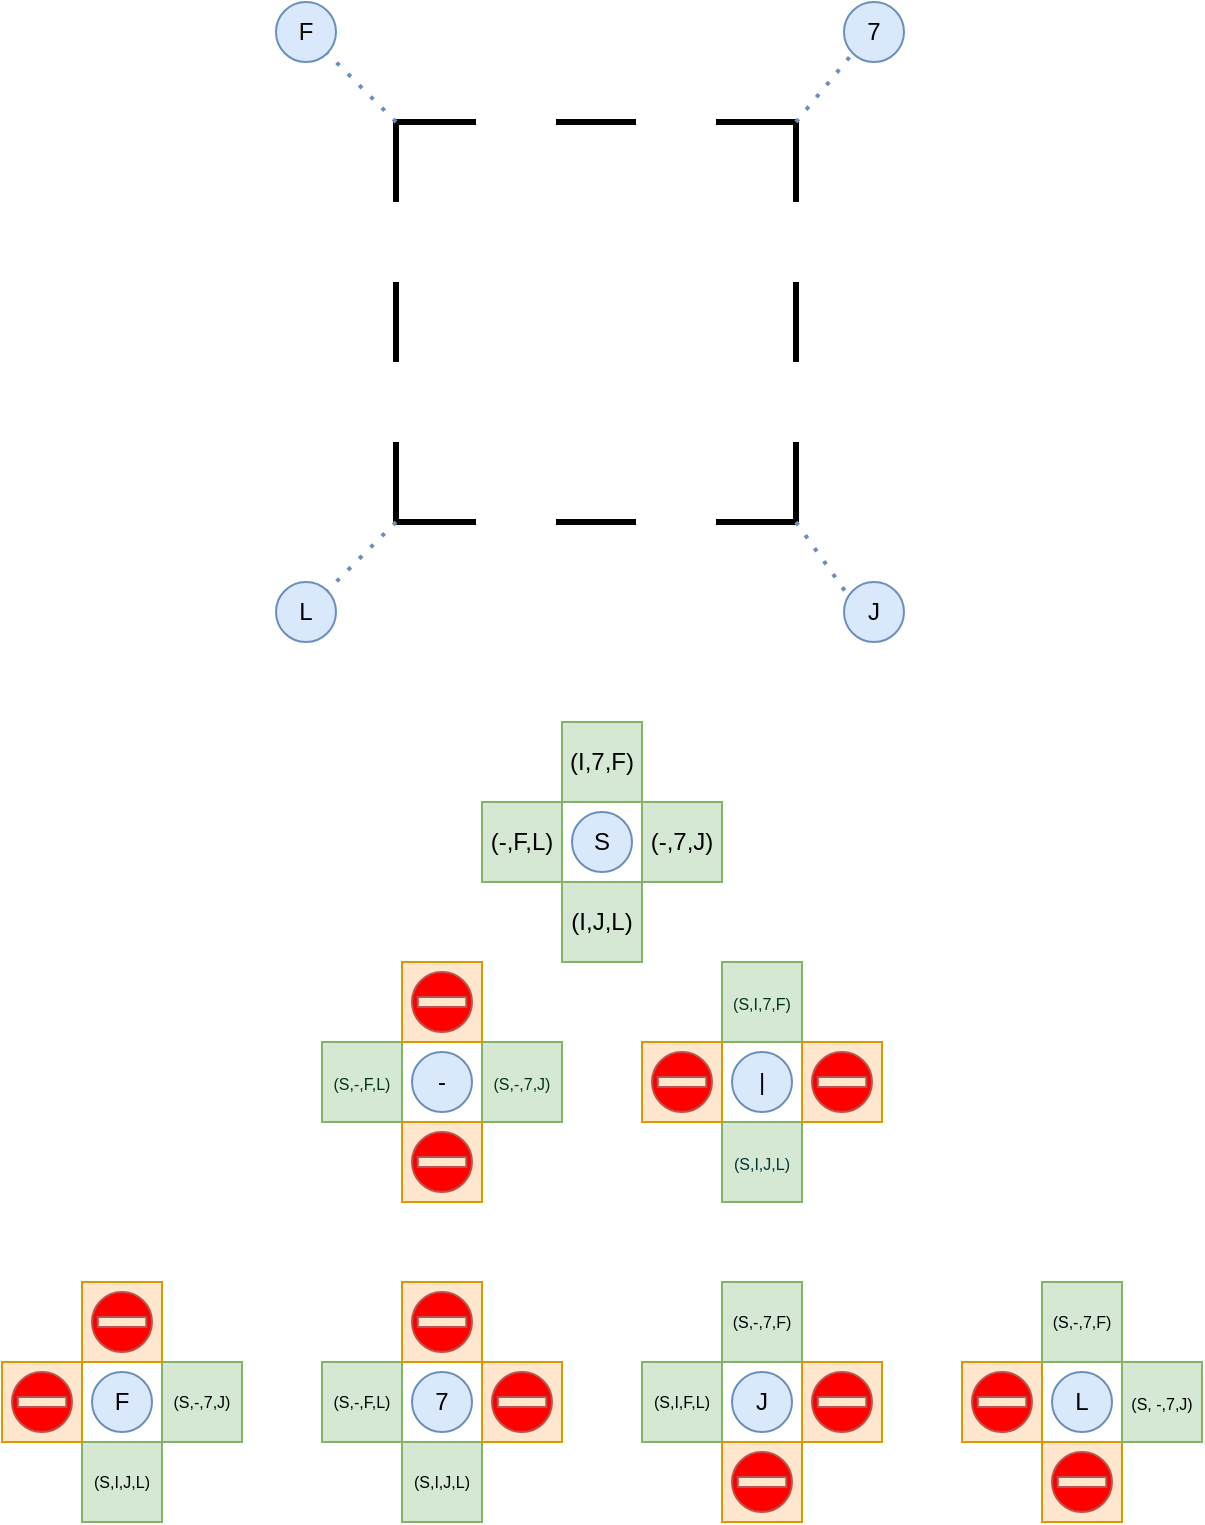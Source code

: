 <mxfile version="22.1.2" type="device" pages="2">
  <diagram name="Part-1" id="f9wUE7ykQwgyWdVlDdMh">
    <mxGraphModel dx="1114" dy="796" grid="1" gridSize="10" guides="1" tooltips="1" connect="1" arrows="1" fold="1" page="1" pageScale="1" pageWidth="827" pageHeight="1169" math="0" shadow="0">
      <root>
        <mxCell id="0" />
        <mxCell id="1" parent="0" />
        <mxCell id="UBGJ6ZkFQAMO-ZRIG8c_-27" value="" style="whiteSpace=wrap;html=1;aspect=fixed;" parent="1" vertex="1">
          <mxGeometry x="400" y="480" width="40" height="40" as="geometry" />
        </mxCell>
        <mxCell id="UBGJ6ZkFQAMO-ZRIG8c_-28" value="(-,7,J)" style="whiteSpace=wrap;html=1;aspect=fixed;fillColor=#d5e8d4;strokeColor=#82b366;" parent="1" vertex="1">
          <mxGeometry x="440" y="480" width="40" height="40" as="geometry" />
        </mxCell>
        <mxCell id="UBGJ6ZkFQAMO-ZRIG8c_-29" value="(I,J,L)" style="whiteSpace=wrap;html=1;aspect=fixed;fillColor=#d5e8d4;strokeColor=#82b366;" parent="1" vertex="1">
          <mxGeometry x="400" y="520" width="40" height="40" as="geometry" />
        </mxCell>
        <mxCell id="UBGJ6ZkFQAMO-ZRIG8c_-30" value="(-,F,L)" style="whiteSpace=wrap;html=1;aspect=fixed;fillColor=#d5e8d4;strokeColor=#82b366;" parent="1" vertex="1">
          <mxGeometry x="360" y="480" width="40" height="40" as="geometry" />
        </mxCell>
        <mxCell id="UBGJ6ZkFQAMO-ZRIG8c_-31" value="(I,7,F)" style="whiteSpace=wrap;html=1;aspect=fixed;fillColor=#d5e8d4;strokeColor=#82b366;" parent="1" vertex="1">
          <mxGeometry x="400" y="440" width="40" height="40" as="geometry" />
        </mxCell>
        <mxCell id="UBGJ6ZkFQAMO-ZRIG8c_-32" value="S" style="ellipse;whiteSpace=wrap;html=1;aspect=fixed;fillColor=#dae8fc;strokeColor=#6c8ebf;" parent="1" vertex="1">
          <mxGeometry x="405" y="485" width="30" height="30" as="geometry" />
        </mxCell>
        <mxCell id="UBGJ6ZkFQAMO-ZRIG8c_-33" value="" style="whiteSpace=wrap;html=1;aspect=fixed;" parent="1" vertex="1">
          <mxGeometry x="320" y="600" width="40" height="40" as="geometry" />
        </mxCell>
        <mxCell id="UBGJ6ZkFQAMO-ZRIG8c_-34" value="&lt;font style=&quot;font-size: 8px;&quot; color=&quot;#00331a&quot;&gt;(S,-,7,J)&lt;/font&gt;" style="whiteSpace=wrap;html=1;aspect=fixed;fillColor=#d5e8d4;strokeColor=#82b366;" parent="1" vertex="1">
          <mxGeometry x="360" y="600" width="40" height="40" as="geometry" />
        </mxCell>
        <mxCell id="UBGJ6ZkFQAMO-ZRIG8c_-36" value="&lt;font style=&quot;font-size: 8px;&quot; color=&quot;#00331a&quot;&gt;(S,-,F,L)&lt;/font&gt;" style="whiteSpace=wrap;html=1;aspect=fixed;fillColor=#d5e8d4;strokeColor=#82b366;" parent="1" vertex="1">
          <mxGeometry x="280" y="600" width="40" height="40" as="geometry" />
        </mxCell>
        <mxCell id="UBGJ6ZkFQAMO-ZRIG8c_-38" value="-" style="ellipse;whiteSpace=wrap;html=1;aspect=fixed;fillColor=#dae8fc;strokeColor=#6c8ebf;" parent="1" vertex="1">
          <mxGeometry x="325" y="605" width="30" height="30" as="geometry" />
        </mxCell>
        <mxCell id="UBGJ6ZkFQAMO-ZRIG8c_-43" value="" style="whiteSpace=wrap;html=1;aspect=fixed;" parent="1" vertex="1">
          <mxGeometry x="480" y="600" width="40" height="40" as="geometry" />
        </mxCell>
        <mxCell id="UBGJ6ZkFQAMO-ZRIG8c_-45" value="&lt;font color=&quot;#003333&quot; style=&quot;font-size: 8px;&quot;&gt;(S,I,J,L)&lt;/font&gt;" style="whiteSpace=wrap;html=1;aspect=fixed;fillColor=#d5e8d4;strokeColor=#82b366;" parent="1" vertex="1">
          <mxGeometry x="480" y="640" width="40" height="40" as="geometry" />
        </mxCell>
        <mxCell id="UBGJ6ZkFQAMO-ZRIG8c_-47" value="&lt;font color=&quot;#00331a&quot; style=&quot;font-size: 8px;&quot;&gt;(S,I,7,F)&lt;/font&gt;" style="whiteSpace=wrap;html=1;aspect=fixed;fillColor=#d5e8d4;strokeColor=#82b366;" parent="1" vertex="1">
          <mxGeometry x="480" y="560" width="40" height="40" as="geometry" />
        </mxCell>
        <mxCell id="UBGJ6ZkFQAMO-ZRIG8c_-48" value="|" style="ellipse;whiteSpace=wrap;html=1;aspect=fixed;fillColor=#dae8fc;strokeColor=#6c8ebf;" parent="1" vertex="1">
          <mxGeometry x="485" y="605" width="30" height="30" as="geometry" />
        </mxCell>
        <mxCell id="UBGJ6ZkFQAMO-ZRIG8c_-49" value="" style="whiteSpace=wrap;html=1;aspect=fixed;" parent="1" vertex="1">
          <mxGeometry x="160" y="760" width="40" height="40" as="geometry" />
        </mxCell>
        <mxCell id="UBGJ6ZkFQAMO-ZRIG8c_-50" value="(S,-,7,J)" style="whiteSpace=wrap;html=1;aspect=fixed;fillColor=#d5e8d4;strokeColor=#82b366;fontSize=8;" parent="1" vertex="1">
          <mxGeometry x="200" y="760" width="40" height="40" as="geometry" />
        </mxCell>
        <mxCell id="UBGJ6ZkFQAMO-ZRIG8c_-51" value="(S,I,J,L)" style="whiteSpace=wrap;html=1;aspect=fixed;fillColor=#d5e8d4;strokeColor=#82b366;fontSize=8;" parent="1" vertex="1">
          <mxGeometry x="160" y="800" width="40" height="40" as="geometry" />
        </mxCell>
        <mxCell id="UBGJ6ZkFQAMO-ZRIG8c_-54" value="F" style="ellipse;whiteSpace=wrap;html=1;aspect=fixed;fillColor=#dae8fc;strokeColor=#6c8ebf;" parent="1" vertex="1">
          <mxGeometry x="165" y="765" width="30" height="30" as="geometry" />
        </mxCell>
        <mxCell id="UBGJ6ZkFQAMO-ZRIG8c_-58" value="" style="group" parent="1" vertex="1" connectable="0">
          <mxGeometry x="160" y="720" width="40" height="40" as="geometry" />
        </mxCell>
        <mxCell id="UBGJ6ZkFQAMO-ZRIG8c_-55" value="" style="whiteSpace=wrap;html=1;aspect=fixed;fillColor=#ffe6cc;strokeColor=#d79b00;" parent="UBGJ6ZkFQAMO-ZRIG8c_-58" vertex="1">
          <mxGeometry width="40" height="40" as="geometry" />
        </mxCell>
        <mxCell id="UBGJ6ZkFQAMO-ZRIG8c_-56" value="" style="shape=mxgraph.signs.safety.no_entry;html=1;pointerEvents=1;fillColor=#FF0000;strokeColor=#b85450;verticalLabelPosition=bottom;verticalAlign=top;align=center;" parent="UBGJ6ZkFQAMO-ZRIG8c_-58" vertex="1">
          <mxGeometry x="5" y="5" width="30" height="30" as="geometry" />
        </mxCell>
        <mxCell id="UBGJ6ZkFQAMO-ZRIG8c_-59" value="" style="group" parent="1" vertex="1" connectable="0">
          <mxGeometry x="120" y="760" width="40" height="40" as="geometry" />
        </mxCell>
        <mxCell id="UBGJ6ZkFQAMO-ZRIG8c_-60" value="" style="whiteSpace=wrap;html=1;aspect=fixed;fillColor=#ffe6cc;strokeColor=#d79b00;" parent="UBGJ6ZkFQAMO-ZRIG8c_-59" vertex="1">
          <mxGeometry width="40" height="40" as="geometry" />
        </mxCell>
        <mxCell id="UBGJ6ZkFQAMO-ZRIG8c_-61" value="" style="shape=mxgraph.signs.safety.no_entry;html=1;pointerEvents=1;fillColor=#FF0000;strokeColor=#b85450;verticalLabelPosition=bottom;verticalAlign=top;align=center;" parent="UBGJ6ZkFQAMO-ZRIG8c_-59" vertex="1">
          <mxGeometry x="5" y="5" width="30" height="30" as="geometry" />
        </mxCell>
        <mxCell id="UBGJ6ZkFQAMO-ZRIG8c_-62" value="" style="group" parent="1" vertex="1" connectable="0">
          <mxGeometry x="320" y="640" width="40" height="40" as="geometry" />
        </mxCell>
        <mxCell id="UBGJ6ZkFQAMO-ZRIG8c_-63" value="" style="whiteSpace=wrap;html=1;aspect=fixed;fillColor=#ffe6cc;strokeColor=#d79b00;" parent="UBGJ6ZkFQAMO-ZRIG8c_-62" vertex="1">
          <mxGeometry width="40" height="40" as="geometry" />
        </mxCell>
        <mxCell id="UBGJ6ZkFQAMO-ZRIG8c_-64" value="" style="shape=mxgraph.signs.safety.no_entry;html=1;pointerEvents=1;fillColor=#FF0000;strokeColor=#b85450;verticalLabelPosition=bottom;verticalAlign=top;align=center;" parent="UBGJ6ZkFQAMO-ZRIG8c_-62" vertex="1">
          <mxGeometry x="5" y="5" width="30" height="30" as="geometry" />
        </mxCell>
        <mxCell id="UBGJ6ZkFQAMO-ZRIG8c_-65" value="" style="group" parent="1" vertex="1" connectable="0">
          <mxGeometry x="320" y="560" width="40" height="40" as="geometry" />
        </mxCell>
        <mxCell id="UBGJ6ZkFQAMO-ZRIG8c_-66" value="" style="whiteSpace=wrap;html=1;aspect=fixed;fillColor=#ffe6cc;strokeColor=#d79b00;" parent="UBGJ6ZkFQAMO-ZRIG8c_-65" vertex="1">
          <mxGeometry width="40" height="40" as="geometry" />
        </mxCell>
        <mxCell id="UBGJ6ZkFQAMO-ZRIG8c_-67" value="" style="shape=mxgraph.signs.safety.no_entry;html=1;pointerEvents=1;fillColor=#FF0000;strokeColor=#b85450;verticalLabelPosition=bottom;verticalAlign=top;align=center;" parent="UBGJ6ZkFQAMO-ZRIG8c_-65" vertex="1">
          <mxGeometry x="5" y="5" width="30" height="30" as="geometry" />
        </mxCell>
        <mxCell id="UBGJ6ZkFQAMO-ZRIG8c_-68" value="" style="group" parent="1" vertex="1" connectable="0">
          <mxGeometry x="440" y="600" width="40" height="40" as="geometry" />
        </mxCell>
        <mxCell id="UBGJ6ZkFQAMO-ZRIG8c_-69" value="" style="whiteSpace=wrap;html=1;aspect=fixed;fillColor=#ffe6cc;strokeColor=#d79b00;" parent="UBGJ6ZkFQAMO-ZRIG8c_-68" vertex="1">
          <mxGeometry width="40" height="40" as="geometry" />
        </mxCell>
        <mxCell id="UBGJ6ZkFQAMO-ZRIG8c_-70" value="" style="shape=mxgraph.signs.safety.no_entry;html=1;pointerEvents=1;fillColor=#FF0000;strokeColor=#b85450;verticalLabelPosition=bottom;verticalAlign=top;align=center;" parent="UBGJ6ZkFQAMO-ZRIG8c_-68" vertex="1">
          <mxGeometry x="5" y="5" width="30" height="30" as="geometry" />
        </mxCell>
        <mxCell id="UBGJ6ZkFQAMO-ZRIG8c_-71" value="" style="group" parent="1" vertex="1" connectable="0">
          <mxGeometry x="520" y="600" width="40" height="40" as="geometry" />
        </mxCell>
        <mxCell id="UBGJ6ZkFQAMO-ZRIG8c_-72" value="" style="whiteSpace=wrap;html=1;aspect=fixed;fillColor=#ffe6cc;strokeColor=#d79b00;" parent="UBGJ6ZkFQAMO-ZRIG8c_-71" vertex="1">
          <mxGeometry width="40" height="40" as="geometry" />
        </mxCell>
        <mxCell id="UBGJ6ZkFQAMO-ZRIG8c_-73" value="" style="shape=mxgraph.signs.safety.no_entry;html=1;pointerEvents=1;fillColor=#FF0000;strokeColor=#b85450;verticalLabelPosition=bottom;verticalAlign=top;align=center;" parent="UBGJ6ZkFQAMO-ZRIG8c_-71" vertex="1">
          <mxGeometry x="5" y="5" width="30" height="30" as="geometry" />
        </mxCell>
        <mxCell id="UBGJ6ZkFQAMO-ZRIG8c_-76" value="" style="whiteSpace=wrap;html=1;aspect=fixed;" parent="1" vertex="1">
          <mxGeometry x="320" y="760" width="40" height="40" as="geometry" />
        </mxCell>
        <mxCell id="UBGJ6ZkFQAMO-ZRIG8c_-77" value="(S,-,F,L)" style="whiteSpace=wrap;html=1;aspect=fixed;fillColor=#d5e8d4;strokeColor=#82b366;fontSize=8;" parent="1" vertex="1">
          <mxGeometry x="280" y="760" width="40" height="40" as="geometry" />
        </mxCell>
        <mxCell id="UBGJ6ZkFQAMO-ZRIG8c_-78" value="(S,I,J,L)" style="whiteSpace=wrap;html=1;aspect=fixed;fillColor=#d5e8d4;strokeColor=#82b366;fontSize=8;" parent="1" vertex="1">
          <mxGeometry x="320" y="800" width="40" height="40" as="geometry" />
        </mxCell>
        <mxCell id="UBGJ6ZkFQAMO-ZRIG8c_-79" value="7" style="ellipse;whiteSpace=wrap;html=1;aspect=fixed;fillColor=#dae8fc;strokeColor=#6c8ebf;" parent="1" vertex="1">
          <mxGeometry x="325" y="765" width="30" height="30" as="geometry" />
        </mxCell>
        <mxCell id="UBGJ6ZkFQAMO-ZRIG8c_-80" value="" style="group" parent="1" vertex="1" connectable="0">
          <mxGeometry x="320" y="720" width="40" height="40" as="geometry" />
        </mxCell>
        <mxCell id="UBGJ6ZkFQAMO-ZRIG8c_-81" value="" style="whiteSpace=wrap;html=1;aspect=fixed;fillColor=#ffe6cc;strokeColor=#d79b00;" parent="UBGJ6ZkFQAMO-ZRIG8c_-80" vertex="1">
          <mxGeometry width="40" height="40" as="geometry" />
        </mxCell>
        <mxCell id="UBGJ6ZkFQAMO-ZRIG8c_-82" value="" style="shape=mxgraph.signs.safety.no_entry;html=1;pointerEvents=1;fillColor=#FF0000;strokeColor=#b85450;verticalLabelPosition=bottom;verticalAlign=top;align=center;" parent="UBGJ6ZkFQAMO-ZRIG8c_-80" vertex="1">
          <mxGeometry x="5" y="5" width="30" height="30" as="geometry" />
        </mxCell>
        <mxCell id="UBGJ6ZkFQAMO-ZRIG8c_-83" value="" style="group" parent="1" vertex="1" connectable="0">
          <mxGeometry x="360" y="760" width="40" height="40" as="geometry" />
        </mxCell>
        <mxCell id="UBGJ6ZkFQAMO-ZRIG8c_-84" value="" style="whiteSpace=wrap;html=1;aspect=fixed;fillColor=#ffe6cc;strokeColor=#d79b00;" parent="UBGJ6ZkFQAMO-ZRIG8c_-83" vertex="1">
          <mxGeometry width="40" height="40" as="geometry" />
        </mxCell>
        <mxCell id="UBGJ6ZkFQAMO-ZRIG8c_-85" value="" style="shape=mxgraph.signs.safety.no_entry;html=1;pointerEvents=1;fillColor=#FF0000;strokeColor=#b85450;verticalLabelPosition=bottom;verticalAlign=top;align=center;" parent="UBGJ6ZkFQAMO-ZRIG8c_-83" vertex="1">
          <mxGeometry x="5" y="5" width="30" height="30" as="geometry" />
        </mxCell>
        <mxCell id="UBGJ6ZkFQAMO-ZRIG8c_-86" value="" style="whiteSpace=wrap;html=1;aspect=fixed;" parent="1" vertex="1">
          <mxGeometry x="480" y="760" width="40" height="40" as="geometry" />
        </mxCell>
        <mxCell id="UBGJ6ZkFQAMO-ZRIG8c_-87" value="(S,-,7,F)" style="whiteSpace=wrap;html=1;aspect=fixed;fillColor=#d5e8d4;strokeColor=#82b366;fontSize=8;" parent="1" vertex="1">
          <mxGeometry x="480" y="720" width="40" height="40" as="geometry" />
        </mxCell>
        <mxCell id="UBGJ6ZkFQAMO-ZRIG8c_-88" value="(S,I,F,L)" style="whiteSpace=wrap;html=1;aspect=fixed;fillColor=#d5e8d4;strokeColor=#82b366;fontSize=8;" parent="1" vertex="1">
          <mxGeometry x="440" y="760" width="40" height="40" as="geometry" />
        </mxCell>
        <mxCell id="UBGJ6ZkFQAMO-ZRIG8c_-89" value="J" style="ellipse;whiteSpace=wrap;html=1;aspect=fixed;fillColor=#dae8fc;strokeColor=#6c8ebf;" parent="1" vertex="1">
          <mxGeometry x="485" y="765" width="30" height="30" as="geometry" />
        </mxCell>
        <mxCell id="UBGJ6ZkFQAMO-ZRIG8c_-90" value="" style="group" parent="1" vertex="1" connectable="0">
          <mxGeometry x="520" y="760" width="40" height="40" as="geometry" />
        </mxCell>
        <mxCell id="UBGJ6ZkFQAMO-ZRIG8c_-91" value="" style="whiteSpace=wrap;html=1;aspect=fixed;fillColor=#ffe6cc;strokeColor=#d79b00;" parent="UBGJ6ZkFQAMO-ZRIG8c_-90" vertex="1">
          <mxGeometry width="40" height="40" as="geometry" />
        </mxCell>
        <mxCell id="UBGJ6ZkFQAMO-ZRIG8c_-92" value="" style="shape=mxgraph.signs.safety.no_entry;html=1;pointerEvents=1;fillColor=#FF0000;strokeColor=#b85450;verticalLabelPosition=bottom;verticalAlign=top;align=center;" parent="UBGJ6ZkFQAMO-ZRIG8c_-90" vertex="1">
          <mxGeometry x="5" y="5" width="30" height="30" as="geometry" />
        </mxCell>
        <mxCell id="UBGJ6ZkFQAMO-ZRIG8c_-93" value="" style="group" parent="1" vertex="1" connectable="0">
          <mxGeometry x="480" y="800" width="40" height="40" as="geometry" />
        </mxCell>
        <mxCell id="UBGJ6ZkFQAMO-ZRIG8c_-94" value="" style="whiteSpace=wrap;html=1;aspect=fixed;fillColor=#ffe6cc;strokeColor=#d79b00;" parent="UBGJ6ZkFQAMO-ZRIG8c_-93" vertex="1">
          <mxGeometry width="40" height="40" as="geometry" />
        </mxCell>
        <mxCell id="UBGJ6ZkFQAMO-ZRIG8c_-95" value="" style="shape=mxgraph.signs.safety.no_entry;html=1;pointerEvents=1;fillColor=#FF0000;strokeColor=#b85450;verticalLabelPosition=bottom;verticalAlign=top;align=center;" parent="UBGJ6ZkFQAMO-ZRIG8c_-93" vertex="1">
          <mxGeometry x="5" y="5" width="30" height="30" as="geometry" />
        </mxCell>
        <mxCell id="UBGJ6ZkFQAMO-ZRIG8c_-96" value="" style="whiteSpace=wrap;html=1;aspect=fixed;" parent="1" vertex="1">
          <mxGeometry x="640" y="760" width="40" height="40" as="geometry" />
        </mxCell>
        <mxCell id="UBGJ6ZkFQAMO-ZRIG8c_-99" value="L" style="ellipse;whiteSpace=wrap;html=1;aspect=fixed;fillColor=#dae8fc;strokeColor=#6c8ebf;" parent="1" vertex="1">
          <mxGeometry x="645" y="765" width="30" height="30" as="geometry" />
        </mxCell>
        <mxCell id="UBGJ6ZkFQAMO-ZRIG8c_-100" value="" style="group" parent="1" vertex="1" connectable="0">
          <mxGeometry x="640" y="800" width="40" height="40" as="geometry" />
        </mxCell>
        <mxCell id="UBGJ6ZkFQAMO-ZRIG8c_-101" value="" style="whiteSpace=wrap;html=1;aspect=fixed;fillColor=#ffe6cc;strokeColor=#d79b00;" parent="UBGJ6ZkFQAMO-ZRIG8c_-100" vertex="1">
          <mxGeometry width="40" height="40" as="geometry" />
        </mxCell>
        <mxCell id="UBGJ6ZkFQAMO-ZRIG8c_-102" value="" style="shape=mxgraph.signs.safety.no_entry;html=1;pointerEvents=1;fillColor=#FF0000;strokeColor=#b85450;verticalLabelPosition=bottom;verticalAlign=top;align=center;" parent="UBGJ6ZkFQAMO-ZRIG8c_-100" vertex="1">
          <mxGeometry x="5" y="5" width="30" height="30" as="geometry" />
        </mxCell>
        <mxCell id="UBGJ6ZkFQAMO-ZRIG8c_-103" value="" style="group" parent="1" vertex="1" connectable="0">
          <mxGeometry x="600" y="760" width="40" height="40" as="geometry" />
        </mxCell>
        <mxCell id="UBGJ6ZkFQAMO-ZRIG8c_-104" value="" style="whiteSpace=wrap;html=1;aspect=fixed;fillColor=#ffe6cc;strokeColor=#d79b00;" parent="UBGJ6ZkFQAMO-ZRIG8c_-103" vertex="1">
          <mxGeometry width="40" height="40" as="geometry" />
        </mxCell>
        <mxCell id="UBGJ6ZkFQAMO-ZRIG8c_-105" value="" style="shape=mxgraph.signs.safety.no_entry;html=1;pointerEvents=1;fillColor=#FF0000;strokeColor=#b85450;verticalLabelPosition=bottom;verticalAlign=top;align=center;" parent="UBGJ6ZkFQAMO-ZRIG8c_-103" vertex="1">
          <mxGeometry x="5" y="5" width="30" height="30" as="geometry" />
        </mxCell>
        <mxCell id="UBGJ6ZkFQAMO-ZRIG8c_-109" value="" style="group" parent="1" vertex="1" connectable="0">
          <mxGeometry x="257" y="80" width="314" height="320" as="geometry" />
        </mxCell>
        <mxCell id="UBGJ6ZkFQAMO-ZRIG8c_-6" value="" style="group;rotation=90;" parent="UBGJ6ZkFQAMO-ZRIG8c_-109" vertex="1" connectable="0">
          <mxGeometry x="220" y="60" width="40" height="40" as="geometry" />
        </mxCell>
        <mxCell id="UBGJ6ZkFQAMO-ZRIG8c_-4" value="" style="endArrow=none;html=1;rounded=0;strokeWidth=3;" parent="UBGJ6ZkFQAMO-ZRIG8c_-6" edge="1">
          <mxGeometry width="50" height="50" relative="1" as="geometry">
            <mxPoint as="sourcePoint" />
            <mxPoint x="40" as="targetPoint" />
          </mxGeometry>
        </mxCell>
        <mxCell id="UBGJ6ZkFQAMO-ZRIG8c_-5" value="" style="endArrow=none;html=1;rounded=0;strokeWidth=3;" parent="UBGJ6ZkFQAMO-ZRIG8c_-6" edge="1">
          <mxGeometry width="50" height="50" relative="1" as="geometry">
            <mxPoint x="40" y="40" as="sourcePoint" />
            <mxPoint x="40" as="targetPoint" />
          </mxGeometry>
        </mxCell>
        <mxCell id="UBGJ6ZkFQAMO-ZRIG8c_-7" value="" style="endArrow=none;html=1;rounded=0;strokeWidth=3;" parent="UBGJ6ZkFQAMO-ZRIG8c_-109" edge="1">
          <mxGeometry width="50" height="50" relative="1" as="geometry">
            <mxPoint x="180" y="60" as="sourcePoint" />
            <mxPoint x="140" y="60" as="targetPoint" />
          </mxGeometry>
        </mxCell>
        <mxCell id="UBGJ6ZkFQAMO-ZRIG8c_-9" value="" style="group" parent="UBGJ6ZkFQAMO-ZRIG8c_-109" vertex="1" connectable="0">
          <mxGeometry x="60" y="60" width="40" height="40" as="geometry" />
        </mxCell>
        <mxCell id="UBGJ6ZkFQAMO-ZRIG8c_-2" value="" style="endArrow=none;html=1;rounded=0;strokeWidth=3;" parent="UBGJ6ZkFQAMO-ZRIG8c_-9" edge="1">
          <mxGeometry width="50" height="50" relative="1" as="geometry">
            <mxPoint y="40" as="sourcePoint" />
            <mxPoint as="targetPoint" />
          </mxGeometry>
        </mxCell>
        <mxCell id="UBGJ6ZkFQAMO-ZRIG8c_-3" value="" style="endArrow=none;html=1;rounded=0;strokeWidth=3;" parent="UBGJ6ZkFQAMO-ZRIG8c_-9" edge="1">
          <mxGeometry width="50" height="50" relative="1" as="geometry">
            <mxPoint x="40" as="sourcePoint" />
            <mxPoint as="targetPoint" />
          </mxGeometry>
        </mxCell>
        <mxCell id="UBGJ6ZkFQAMO-ZRIG8c_-10" value="" style="endArrow=none;html=1;rounded=0;strokeWidth=3;" parent="UBGJ6ZkFQAMO-ZRIG8c_-109" edge="1">
          <mxGeometry width="50" height="50" relative="1" as="geometry">
            <mxPoint x="180" y="260" as="sourcePoint" />
            <mxPoint x="140" y="260" as="targetPoint" />
          </mxGeometry>
        </mxCell>
        <mxCell id="UBGJ6ZkFQAMO-ZRIG8c_-11" value="" style="endArrow=none;html=1;rounded=0;strokeWidth=3;" parent="UBGJ6ZkFQAMO-ZRIG8c_-109" edge="1">
          <mxGeometry width="50" height="50" relative="1" as="geometry">
            <mxPoint x="260" y="180" as="sourcePoint" />
            <mxPoint x="260" y="140" as="targetPoint" />
          </mxGeometry>
        </mxCell>
        <mxCell id="UBGJ6ZkFQAMO-ZRIG8c_-12" value="" style="endArrow=none;html=1;rounded=0;strokeWidth=3;" parent="UBGJ6ZkFQAMO-ZRIG8c_-109" edge="1">
          <mxGeometry width="50" height="50" relative="1" as="geometry">
            <mxPoint x="60" y="140" as="sourcePoint" />
            <mxPoint x="60" y="180" as="targetPoint" />
          </mxGeometry>
        </mxCell>
        <mxCell id="UBGJ6ZkFQAMO-ZRIG8c_-13" value="" style="group;rotation=-180;" parent="UBGJ6ZkFQAMO-ZRIG8c_-109" vertex="1" connectable="0">
          <mxGeometry x="220" y="220" width="40" height="40" as="geometry" />
        </mxCell>
        <mxCell id="UBGJ6ZkFQAMO-ZRIG8c_-14" value="" style="endArrow=none;html=1;rounded=0;strokeWidth=3;" parent="UBGJ6ZkFQAMO-ZRIG8c_-13" edge="1">
          <mxGeometry width="50" height="50" relative="1" as="geometry">
            <mxPoint x="40" as="sourcePoint" />
            <mxPoint x="40" y="40" as="targetPoint" />
          </mxGeometry>
        </mxCell>
        <mxCell id="UBGJ6ZkFQAMO-ZRIG8c_-15" value="" style="endArrow=none;html=1;rounded=0;strokeWidth=3;" parent="UBGJ6ZkFQAMO-ZRIG8c_-13" edge="1">
          <mxGeometry width="50" height="50" relative="1" as="geometry">
            <mxPoint y="40" as="sourcePoint" />
            <mxPoint x="40" y="40" as="targetPoint" />
          </mxGeometry>
        </mxCell>
        <mxCell id="UBGJ6ZkFQAMO-ZRIG8c_-16" value="" style="group;rotation=-90;" parent="UBGJ6ZkFQAMO-ZRIG8c_-109" vertex="1" connectable="0">
          <mxGeometry x="60" y="220" width="40" height="40" as="geometry" />
        </mxCell>
        <mxCell id="UBGJ6ZkFQAMO-ZRIG8c_-17" value="" style="endArrow=none;html=1;rounded=0;strokeWidth=3;" parent="UBGJ6ZkFQAMO-ZRIG8c_-16" edge="1">
          <mxGeometry width="50" height="50" relative="1" as="geometry">
            <mxPoint x="40" y="40" as="sourcePoint" />
            <mxPoint y="40" as="targetPoint" />
          </mxGeometry>
        </mxCell>
        <mxCell id="UBGJ6ZkFQAMO-ZRIG8c_-18" value="" style="endArrow=none;html=1;rounded=0;strokeWidth=3;" parent="UBGJ6ZkFQAMO-ZRIG8c_-16" edge="1">
          <mxGeometry width="50" height="50" relative="1" as="geometry">
            <mxPoint as="sourcePoint" />
            <mxPoint y="40" as="targetPoint" />
          </mxGeometry>
        </mxCell>
        <mxCell id="UBGJ6ZkFQAMO-ZRIG8c_-19" value="F" style="ellipse;whiteSpace=wrap;html=1;aspect=fixed;fillColor=#dae8fc;strokeColor=#6c8ebf;" parent="UBGJ6ZkFQAMO-ZRIG8c_-109" vertex="1">
          <mxGeometry width="30" height="30" as="geometry" />
        </mxCell>
        <mxCell id="UBGJ6ZkFQAMO-ZRIG8c_-20" value="" style="endArrow=none;dashed=1;html=1;dashPattern=1 3;strokeWidth=2;rounded=0;entryX=1;entryY=1;entryDx=0;entryDy=0;fillColor=#dae8fc;strokeColor=#6c8ebf;" parent="UBGJ6ZkFQAMO-ZRIG8c_-109" target="UBGJ6ZkFQAMO-ZRIG8c_-19" edge="1">
          <mxGeometry width="50" height="50" relative="1" as="geometry">
            <mxPoint x="60" y="60" as="sourcePoint" />
            <mxPoint x="130" y="40" as="targetPoint" />
          </mxGeometry>
        </mxCell>
        <mxCell id="UBGJ6ZkFQAMO-ZRIG8c_-21" value="7" style="ellipse;whiteSpace=wrap;html=1;aspect=fixed;fillColor=#dae8fc;strokeColor=#6c8ebf;" parent="UBGJ6ZkFQAMO-ZRIG8c_-109" vertex="1">
          <mxGeometry x="284" width="30" height="30" as="geometry" />
        </mxCell>
        <mxCell id="UBGJ6ZkFQAMO-ZRIG8c_-22" value="" style="endArrow=none;dashed=1;html=1;dashPattern=1 3;strokeWidth=2;rounded=0;entryX=0;entryY=1;entryDx=0;entryDy=0;fillColor=#dae8fc;strokeColor=#6c8ebf;" parent="UBGJ6ZkFQAMO-ZRIG8c_-109" target="UBGJ6ZkFQAMO-ZRIG8c_-21" edge="1">
          <mxGeometry width="50" height="50" relative="1" as="geometry">
            <mxPoint x="260" y="60" as="sourcePoint" />
            <mxPoint x="414" y="40" as="targetPoint" />
          </mxGeometry>
        </mxCell>
        <mxCell id="UBGJ6ZkFQAMO-ZRIG8c_-23" value="J" style="ellipse;whiteSpace=wrap;html=1;aspect=fixed;fillColor=#dae8fc;strokeColor=#6c8ebf;" parent="UBGJ6ZkFQAMO-ZRIG8c_-109" vertex="1">
          <mxGeometry x="284" y="290" width="30" height="30" as="geometry" />
        </mxCell>
        <mxCell id="UBGJ6ZkFQAMO-ZRIG8c_-24" value="" style="endArrow=none;dashed=1;html=1;dashPattern=1 3;strokeWidth=2;rounded=0;entryX=0.114;entryY=0.287;entryDx=0;entryDy=0;fillColor=#dae8fc;strokeColor=#6c8ebf;entryPerimeter=0;" parent="UBGJ6ZkFQAMO-ZRIG8c_-109" target="UBGJ6ZkFQAMO-ZRIG8c_-23" edge="1">
          <mxGeometry width="50" height="50" relative="1" as="geometry">
            <mxPoint x="260" y="260" as="sourcePoint" />
            <mxPoint x="414" y="330" as="targetPoint" />
          </mxGeometry>
        </mxCell>
        <mxCell id="UBGJ6ZkFQAMO-ZRIG8c_-25" value="L" style="ellipse;whiteSpace=wrap;html=1;aspect=fixed;fillColor=#dae8fc;strokeColor=#6c8ebf;" parent="UBGJ6ZkFQAMO-ZRIG8c_-109" vertex="1">
          <mxGeometry y="290" width="30" height="30" as="geometry" />
        </mxCell>
        <mxCell id="UBGJ6ZkFQAMO-ZRIG8c_-26" value="" style="endArrow=none;dashed=1;html=1;dashPattern=1 3;strokeWidth=2;rounded=0;entryX=1;entryY=0;entryDx=0;entryDy=0;fillColor=#dae8fc;strokeColor=#6c8ebf;" parent="UBGJ6ZkFQAMO-ZRIG8c_-109" target="UBGJ6ZkFQAMO-ZRIG8c_-25" edge="1">
          <mxGeometry width="50" height="50" relative="1" as="geometry">
            <mxPoint x="60" y="260" as="sourcePoint" />
            <mxPoint x="130" y="330" as="targetPoint" />
          </mxGeometry>
        </mxCell>
        <mxCell id="UBGJ6ZkFQAMO-ZRIG8c_-110" value="&lt;font style=&quot;font-size: 8px;&quot;&gt;(S, -,7,J)&lt;/font&gt;" style="whiteSpace=wrap;html=1;aspect=fixed;fillColor=#d5e8d4;strokeColor=#82b366;" parent="1" vertex="1">
          <mxGeometry x="680" y="760" width="40" height="40" as="geometry" />
        </mxCell>
        <mxCell id="UBGJ6ZkFQAMO-ZRIG8c_-111" value="(S,-,7,F)" style="whiteSpace=wrap;html=1;aspect=fixed;fillColor=#d5e8d4;strokeColor=#82b366;fontSize=8;" parent="1" vertex="1">
          <mxGeometry x="640" y="720" width="40" height="40" as="geometry" />
        </mxCell>
      </root>
    </mxGraphModel>
  </diagram>
  <diagram id="UZx897zU6qOcQ108sA23" name="Part-2">
    <mxGraphModel dx="1114" dy="796" grid="1" gridSize="10" guides="1" tooltips="1" connect="1" arrows="1" fold="1" page="1" pageScale="1" pageWidth="827" pageHeight="1169" math="0" shadow="0">
      <root>
        <mxCell id="0" />
        <mxCell id="1" parent="0" />
      </root>
    </mxGraphModel>
  </diagram>
</mxfile>
